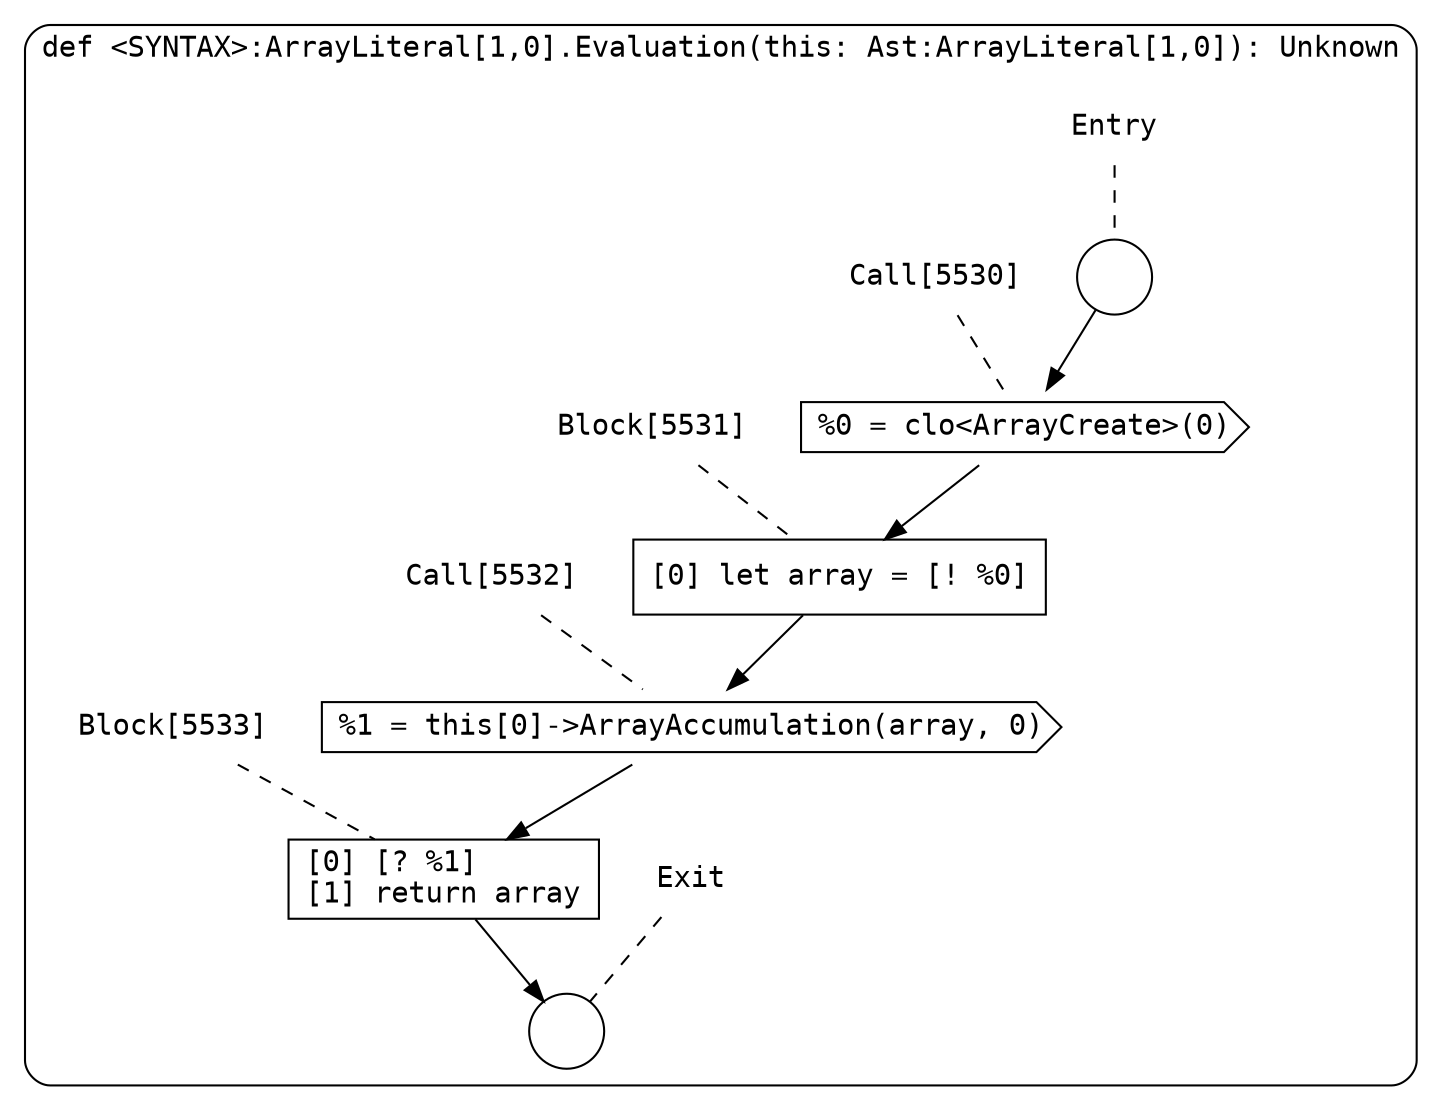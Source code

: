 digraph {
  graph [fontname = "Consolas"]
  node [fontname = "Consolas"]
  edge [fontname = "Consolas"]
  subgraph cluster1218 {
    label = "def <SYNTAX>:ArrayLiteral[1,0].Evaluation(this: Ast:ArrayLiteral[1,0]): Unknown"
    style = rounded
    cluster1218_entry_name [shape=none, label=<<font color="black">Entry</font>>]
    cluster1218_entry_name -> cluster1218_entry [arrowhead=none, color="black", style=dashed]
    cluster1218_entry [shape=circle label=" " color="black" fillcolor="white" style=filled]
    cluster1218_entry -> node5530 [color="black"]
    cluster1218_exit_name [shape=none, label=<<font color="black">Exit</font>>]
    cluster1218_exit_name -> cluster1218_exit [arrowhead=none, color="black", style=dashed]
    cluster1218_exit [shape=circle label=" " color="black" fillcolor="white" style=filled]
    node5530_name [shape=none, label=<<font color="black">Call[5530]</font>>]
    node5530_name -> node5530 [arrowhead=none, color="black", style=dashed]
    node5530 [shape=cds, label=<<font color="black">%0 = clo&lt;ArrayCreate&gt;(0)</font>> color="black" fillcolor="white", style=filled]
    node5530 -> node5531 [color="black"]
    node5531_name [shape=none, label=<<font color="black">Block[5531]</font>>]
    node5531_name -> node5531 [arrowhead=none, color="black", style=dashed]
    node5531 [shape=box, label=<<font color="black">[0] let array = [! %0]<BR ALIGN="LEFT"/></font>> color="black" fillcolor="white", style=filled]
    node5531 -> node5532 [color="black"]
    node5532_name [shape=none, label=<<font color="black">Call[5532]</font>>]
    node5532_name -> node5532 [arrowhead=none, color="black", style=dashed]
    node5532 [shape=cds, label=<<font color="black">%1 = this[0]-&gt;ArrayAccumulation(array, 0)</font>> color="black" fillcolor="white", style=filled]
    node5532 -> node5533 [color="black"]
    node5533_name [shape=none, label=<<font color="black">Block[5533]</font>>]
    node5533_name -> node5533 [arrowhead=none, color="black", style=dashed]
    node5533 [shape=box, label=<<font color="black">[0] [? %1]<BR ALIGN="LEFT"/>[1] return array<BR ALIGN="LEFT"/></font>> color="black" fillcolor="white", style=filled]
    node5533 -> cluster1218_exit [color="black"]
  }
}